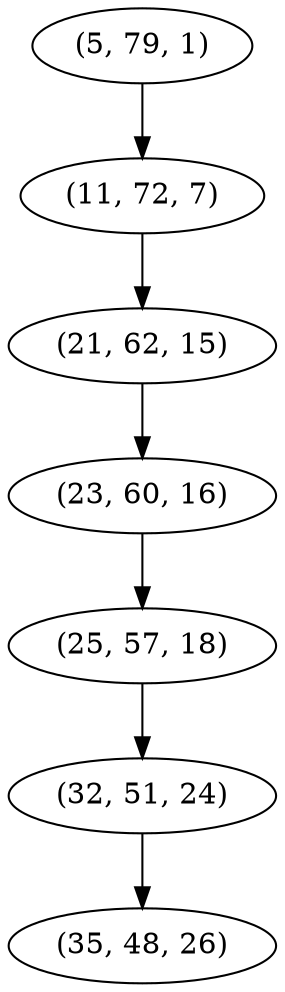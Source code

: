 digraph tree {
    "(5, 79, 1)";
    "(11, 72, 7)";
    "(21, 62, 15)";
    "(23, 60, 16)";
    "(25, 57, 18)";
    "(32, 51, 24)";
    "(35, 48, 26)";
    "(5, 79, 1)" -> "(11, 72, 7)";
    "(11, 72, 7)" -> "(21, 62, 15)";
    "(21, 62, 15)" -> "(23, 60, 16)";
    "(23, 60, 16)" -> "(25, 57, 18)";
    "(25, 57, 18)" -> "(32, 51, 24)";
    "(32, 51, 24)" -> "(35, 48, 26)";
}
